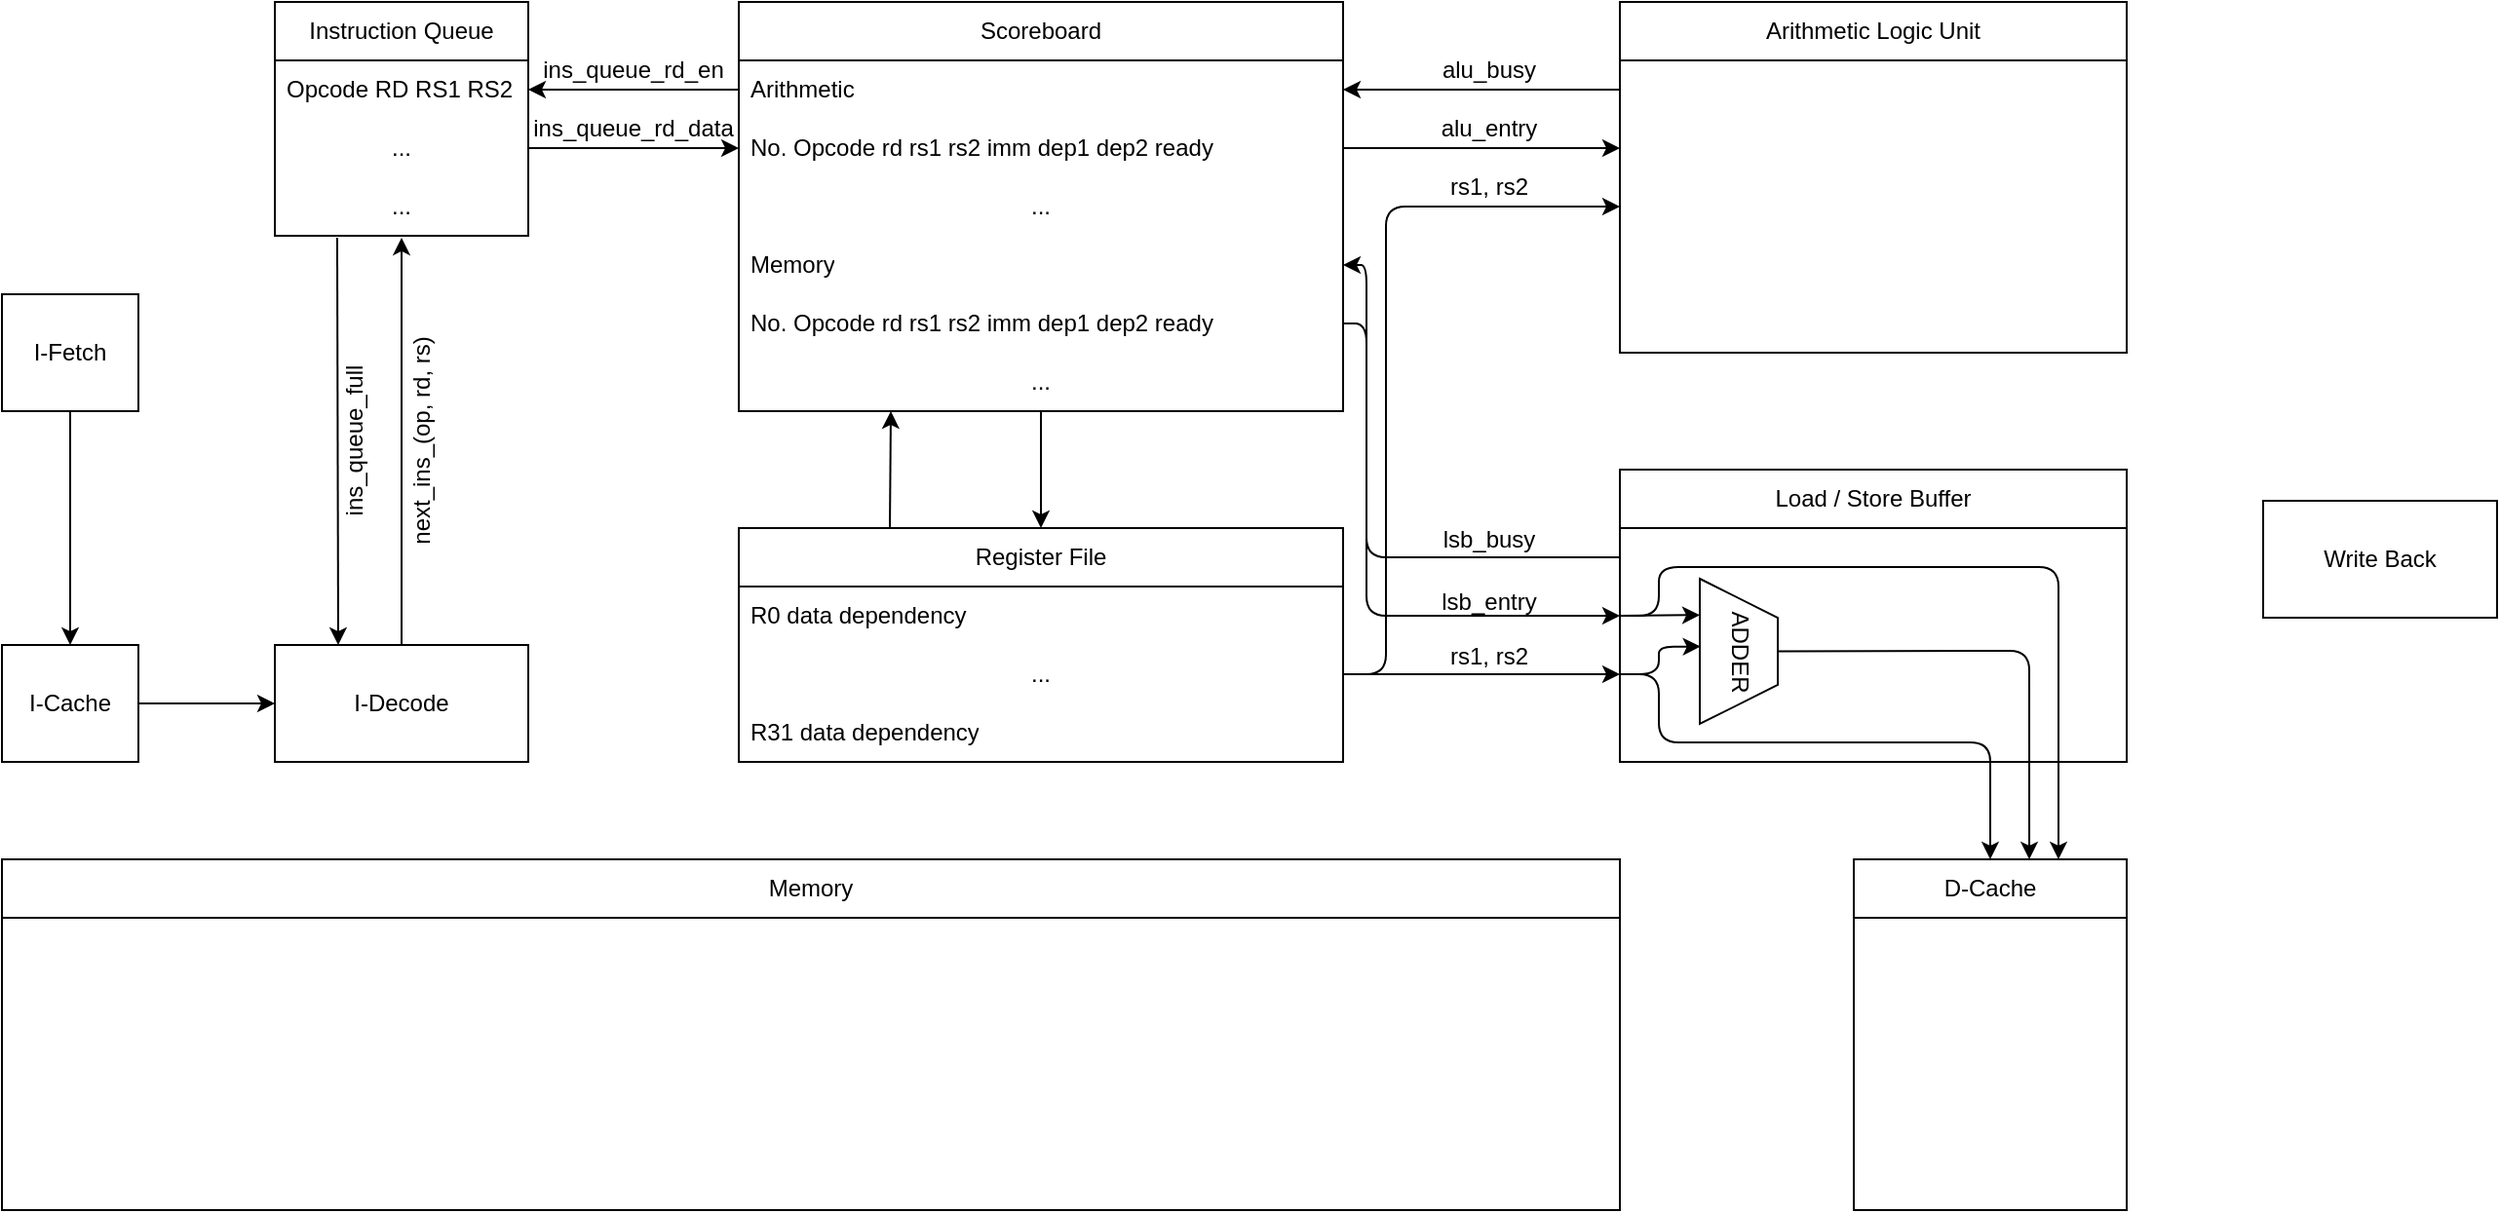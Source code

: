 <mxfile>
    <diagram id="zL3fWac6nMdxVnmGJCjV" name="Page-1">
        <mxGraphModel dx="1471" dy="751" grid="1" gridSize="10" guides="1" tooltips="1" connect="1" arrows="1" fold="1" page="1" pageScale="1" pageWidth="1654" pageHeight="1169" math="0" shadow="0">
            <root>
                <mxCell id="0"/>
                <mxCell id="1" parent="0"/>
                <mxCell id="86" value="ins_queue_full" style="text;html=1;strokeColor=none;fillColor=none;align=center;verticalAlign=middle;whiteSpace=wrap;rounded=0;rotation=-90;" vertex="1" parent="1">
                    <mxGeometry x="181" y="430" width="60" height="30" as="geometry"/>
                </mxCell>
                <mxCell id="5" value="" style="edgeStyle=none;html=1;" edge="1" parent="1" source="2" target="4">
                    <mxGeometry relative="1" as="geometry"/>
                </mxCell>
                <mxCell id="2" value="I-Fetch" style="whiteSpace=wrap;html=1;" vertex="1" parent="1">
                    <mxGeometry x="30" y="370" width="70" height="60" as="geometry"/>
                </mxCell>
                <mxCell id="7" value="" style="edgeStyle=none;html=1;" edge="1" parent="1" source="4" target="6">
                    <mxGeometry relative="1" as="geometry"/>
                </mxCell>
                <mxCell id="4" value="I-Cache" style="whiteSpace=wrap;html=1;" vertex="1" parent="1">
                    <mxGeometry x="30" y="550" width="70" height="60" as="geometry"/>
                </mxCell>
                <mxCell id="82" style="edgeStyle=none;html=1;exitX=0.5;exitY=0;exitDx=0;exitDy=0;entryX=0.5;entryY=1.033;entryDx=0;entryDy=0;entryPerimeter=0;enumerate=0;enumerateValue=3;comic=0;orthogonal=0;" edge="1" parent="1" source="6" target="81">
                    <mxGeometry relative="1" as="geometry">
                        <Array as="points"/>
                    </mxGeometry>
                </mxCell>
                <mxCell id="6" value="I-Decode" style="whiteSpace=wrap;html=1;" vertex="1" parent="1">
                    <mxGeometry x="170" y="550" width="130" height="60" as="geometry"/>
                </mxCell>
                <mxCell id="78" value="Instruction Queue" style="swimlane;fontStyle=0;childLayout=stackLayout;horizontal=1;startSize=30;horizontalStack=0;resizeParent=1;resizeParentMax=0;resizeLast=0;collapsible=1;marginBottom=0;whiteSpace=wrap;html=1;" vertex="1" parent="1">
                    <mxGeometry x="170" y="220" width="130" height="120" as="geometry"/>
                </mxCell>
                <mxCell id="79" value="Opcode RD RS1 RS2" style="text;strokeColor=none;fillColor=none;align=left;verticalAlign=middle;spacingLeft=4;spacingRight=4;overflow=hidden;points=[[0,0.5],[1,0.5]];portConstraint=eastwest;rotatable=0;whiteSpace=wrap;html=1;" vertex="1" parent="78">
                    <mxGeometry y="30" width="130" height="30" as="geometry"/>
                </mxCell>
                <mxCell id="80" value="..." style="text;strokeColor=none;fillColor=none;align=center;verticalAlign=middle;spacingLeft=4;spacingRight=4;overflow=hidden;points=[[0,0.5],[1,0.5]];portConstraint=eastwest;rotatable=0;whiteSpace=wrap;html=1;" vertex="1" parent="78">
                    <mxGeometry y="60" width="130" height="30" as="geometry"/>
                </mxCell>
                <mxCell id="81" value="..." style="text;strokeColor=none;fillColor=none;align=center;verticalAlign=middle;spacingLeft=4;spacingRight=4;overflow=hidden;points=[[0,0.5],[1,0.5]];portConstraint=eastwest;rotatable=0;whiteSpace=wrap;html=1;" vertex="1" parent="78">
                    <mxGeometry y="90" width="130" height="30" as="geometry"/>
                </mxCell>
                <mxCell id="85" value="" style="endArrow=classic;html=1;comic=0;entryX=0.25;entryY=0;entryDx=0;entryDy=0;exitX=0.246;exitY=1.033;exitDx=0;exitDy=0;exitPerimeter=0;" edge="1" parent="1" source="81" target="6">
                    <mxGeometry width="50" height="50" relative="1" as="geometry">
                        <mxPoint x="203" y="400" as="sourcePoint"/>
                        <mxPoint x="240" y="483" as="targetPoint"/>
                        <Array as="points"/>
                    </mxGeometry>
                </mxCell>
                <mxCell id="90" value="next_ins_(op, rd, rs)" style="text;html=1;strokeColor=none;fillColor=none;align=center;verticalAlign=middle;whiteSpace=wrap;rounded=0;rotation=-90;" vertex="1" parent="1">
                    <mxGeometry x="191" y="430" width="109" height="30" as="geometry"/>
                </mxCell>
                <mxCell id="134" value="" style="edgeStyle=none;comic=0;html=1;entryX=0.5;entryY=0;entryDx=0;entryDy=0;" edge="1" parent="1" source="115" target="129">
                    <mxGeometry relative="1" as="geometry"/>
                </mxCell>
                <mxCell id="115" value="Scoreboard" style="swimlane;fontStyle=0;childLayout=stackLayout;horizontal=1;startSize=30;horizontalStack=0;resizeParent=1;resizeParentMax=0;resizeLast=0;collapsible=1;marginBottom=0;whiteSpace=wrap;html=1;" vertex="1" parent="1">
                    <mxGeometry x="408" y="220" width="310" height="210" as="geometry"/>
                </mxCell>
                <mxCell id="116" value="Arithmetic" style="text;strokeColor=none;fillColor=none;align=left;verticalAlign=middle;spacingLeft=4;spacingRight=4;overflow=hidden;points=[[0,0.5],[1,0.5]];portConstraint=eastwest;rotatable=0;whiteSpace=wrap;html=1;" vertex="1" parent="115">
                    <mxGeometry y="30" width="310" height="30" as="geometry"/>
                </mxCell>
                <mxCell id="117" value="No. Opcode rd rs1 rs2 imm dep1 dep2 ready&amp;nbsp;" style="text;strokeColor=none;fillColor=none;align=left;verticalAlign=middle;spacingLeft=4;spacingRight=4;overflow=hidden;points=[[0,0.5],[1,0.5]];portConstraint=eastwest;rotatable=0;whiteSpace=wrap;html=1;" vertex="1" parent="115">
                    <mxGeometry y="60" width="310" height="30" as="geometry"/>
                </mxCell>
                <mxCell id="120" value="..." style="text;strokeColor=none;fillColor=none;align=center;verticalAlign=middle;spacingLeft=4;spacingRight=4;overflow=hidden;points=[[0,0.5],[1,0.5]];portConstraint=eastwest;rotatable=0;whiteSpace=wrap;html=1;" vertex="1" parent="115">
                    <mxGeometry y="90" width="310" height="30" as="geometry"/>
                </mxCell>
                <mxCell id="121" value="Memory" style="text;strokeColor=none;fillColor=none;align=left;verticalAlign=middle;spacingLeft=4;spacingRight=4;overflow=hidden;points=[[0,0.5],[1,0.5]];portConstraint=eastwest;rotatable=0;whiteSpace=wrap;html=1;" vertex="1" parent="115">
                    <mxGeometry y="120" width="310" height="30" as="geometry"/>
                </mxCell>
                <mxCell id="122" value="&lt;span style=&quot;&quot;&gt;No. Opcode rd rs1 rs2 imm dep1 dep2 ready&amp;nbsp;&lt;/span&gt;" style="text;strokeColor=none;fillColor=none;align=left;verticalAlign=middle;spacingLeft=4;spacingRight=4;overflow=hidden;points=[[0,0.5],[1,0.5]];portConstraint=eastwest;rotatable=0;whiteSpace=wrap;html=1;" vertex="1" parent="115">
                    <mxGeometry y="150" width="310" height="30" as="geometry"/>
                </mxCell>
                <mxCell id="118" value="..." style="text;strokeColor=none;fillColor=none;align=center;verticalAlign=middle;spacingLeft=4;spacingRight=4;overflow=hidden;points=[[0,0.5],[1,0.5]];portConstraint=eastwest;rotatable=0;whiteSpace=wrap;html=1;" vertex="1" parent="115">
                    <mxGeometry y="180" width="310" height="30" as="geometry"/>
                </mxCell>
                <mxCell id="124" style="edgeStyle=none;comic=0;html=1;exitX=0;exitY=0.5;exitDx=0;exitDy=0;entryX=1;entryY=0.5;entryDx=0;entryDy=0;" edge="1" parent="1" source="116" target="79">
                    <mxGeometry relative="1" as="geometry"/>
                </mxCell>
                <mxCell id="125" value="ins_queue_rd_en" style="text;html=1;strokeColor=none;fillColor=none;align=center;verticalAlign=middle;whiteSpace=wrap;rounded=0;" vertex="1" parent="1">
                    <mxGeometry x="324" y="240" width="60" height="30" as="geometry"/>
                </mxCell>
                <mxCell id="126" style="edgeStyle=none;comic=0;html=1;exitX=1;exitY=0.5;exitDx=0;exitDy=0;entryX=0;entryY=0.5;entryDx=0;entryDy=0;" edge="1" parent="1" source="80" target="117">
                    <mxGeometry relative="1" as="geometry"/>
                </mxCell>
                <mxCell id="127" value="ins_queue_rd_data" style="text;html=1;strokeColor=none;fillColor=none;align=center;verticalAlign=middle;whiteSpace=wrap;rounded=0;" vertex="1" parent="1">
                    <mxGeometry x="324" y="270" width="60" height="30" as="geometry"/>
                </mxCell>
                <mxCell id="133" style="edgeStyle=none;comic=0;html=1;exitX=0.25;exitY=0;exitDx=0;exitDy=0;" edge="1" parent="1" source="129">
                    <mxGeometry relative="1" as="geometry">
                        <mxPoint x="486" y="430" as="targetPoint"/>
                    </mxGeometry>
                </mxCell>
                <mxCell id="129" value="Register File" style="swimlane;fontStyle=0;childLayout=stackLayout;horizontal=1;startSize=30;horizontalStack=0;resizeParent=1;resizeParentMax=0;resizeLast=0;collapsible=1;marginBottom=0;whiteSpace=wrap;html=1;" vertex="1" parent="1">
                    <mxGeometry x="408" y="490" width="310" height="120" as="geometry"/>
                </mxCell>
                <mxCell id="130" value="R0 data dependency" style="text;strokeColor=none;fillColor=none;align=left;verticalAlign=middle;spacingLeft=4;spacingRight=4;overflow=hidden;points=[[0,0.5],[1,0.5]];portConstraint=eastwest;rotatable=0;whiteSpace=wrap;html=1;" vertex="1" parent="129">
                    <mxGeometry y="30" width="310" height="30" as="geometry"/>
                </mxCell>
                <mxCell id="131" value="..." style="text;strokeColor=none;fillColor=none;align=center;verticalAlign=middle;spacingLeft=4;spacingRight=4;overflow=hidden;points=[[0,0.5],[1,0.5]];portConstraint=eastwest;rotatable=0;whiteSpace=wrap;html=1;" vertex="1" parent="129">
                    <mxGeometry y="60" width="310" height="30" as="geometry"/>
                </mxCell>
                <mxCell id="132" value="R31 data dependency" style="text;strokeColor=none;fillColor=none;align=left;verticalAlign=middle;spacingLeft=4;spacingRight=4;overflow=hidden;points=[[0,0.5],[1,0.5]];portConstraint=eastwest;rotatable=0;whiteSpace=wrap;html=1;" vertex="1" parent="129">
                    <mxGeometry y="90" width="310" height="30" as="geometry"/>
                </mxCell>
                <mxCell id="136" value="Arithmetic Logic Unit" style="swimlane;fontStyle=0;childLayout=stackLayout;horizontal=1;startSize=30;horizontalStack=0;resizeParent=1;resizeParentMax=0;resizeLast=0;collapsible=1;marginBottom=0;whiteSpace=wrap;html=1;" vertex="1" parent="1">
                    <mxGeometry x="860" y="220" width="260" height="180" as="geometry"/>
                </mxCell>
                <mxCell id="148" style="text;strokeColor=none;fillColor=none;align=left;verticalAlign=middle;spacingLeft=4;spacingRight=4;overflow=hidden;points=[[0,0.5],[1,0.5]];portConstraint=eastwest;rotatable=0;whiteSpace=wrap;html=1;" vertex="1" parent="136">
                    <mxGeometry y="30" width="260" height="30" as="geometry"/>
                </mxCell>
                <mxCell id="147" style="text;strokeColor=none;fillColor=none;align=left;verticalAlign=middle;spacingLeft=4;spacingRight=4;overflow=hidden;points=[[0,0.5],[1,0.5]];portConstraint=eastwest;rotatable=0;whiteSpace=wrap;html=1;" vertex="1" parent="136">
                    <mxGeometry y="60" width="260" height="30" as="geometry"/>
                </mxCell>
                <mxCell id="144" style="text;strokeColor=none;fillColor=none;align=left;verticalAlign=middle;spacingLeft=4;spacingRight=4;overflow=hidden;points=[[0,0.5],[1,0.5]];portConstraint=eastwest;rotatable=0;whiteSpace=wrap;html=1;" vertex="1" parent="136">
                    <mxGeometry y="90" width="260" height="30" as="geometry"/>
                </mxCell>
                <mxCell id="143" style="text;strokeColor=none;fillColor=none;align=left;verticalAlign=middle;spacingLeft=4;spacingRight=4;overflow=hidden;points=[[0,0.5],[1,0.5]];portConstraint=eastwest;rotatable=0;whiteSpace=wrap;html=1;" vertex="1" parent="136">
                    <mxGeometry y="120" width="260" height="30" as="geometry"/>
                </mxCell>
                <mxCell id="140" style="text;strokeColor=none;fillColor=none;align=left;verticalAlign=middle;spacingLeft=4;spacingRight=4;overflow=hidden;points=[[0,0.5],[1,0.5]];portConstraint=eastwest;rotatable=0;whiteSpace=wrap;html=1;" vertex="1" parent="136">
                    <mxGeometry y="150" width="260" height="30" as="geometry"/>
                </mxCell>
                <mxCell id="149" style="edgeStyle=none;comic=0;html=1;exitX=0;exitY=0.5;exitDx=0;exitDy=0;entryX=1;entryY=0.5;entryDx=0;entryDy=0;" edge="1" parent="1" source="148" target="116">
                    <mxGeometry relative="1" as="geometry"/>
                </mxCell>
                <mxCell id="151" value="alu_busy" style="text;html=1;strokeColor=none;fillColor=none;align=center;verticalAlign=middle;whiteSpace=wrap;rounded=0;" vertex="1" parent="1">
                    <mxGeometry x="763" y="235" width="60" height="40" as="geometry"/>
                </mxCell>
                <mxCell id="152" value="" style="endArrow=classic;html=1;comic=0;exitX=1;exitY=0.5;exitDx=0;exitDy=0;entryX=0;entryY=0.5;entryDx=0;entryDy=0;" edge="1" parent="1" source="117" target="147">
                    <mxGeometry width="50" height="50" relative="1" as="geometry">
                        <mxPoint x="690" y="240" as="sourcePoint"/>
                        <mxPoint x="740" y="190" as="targetPoint"/>
                    </mxGeometry>
                </mxCell>
                <mxCell id="153" value="alu_entry" style="text;html=1;strokeColor=none;fillColor=none;align=center;verticalAlign=middle;whiteSpace=wrap;rounded=0;" vertex="1" parent="1">
                    <mxGeometry x="763" y="265" width="60" height="40" as="geometry"/>
                </mxCell>
                <mxCell id="154" value="" style="endArrow=classic;html=1;comic=0;exitX=1;exitY=0.5;exitDx=0;exitDy=0;entryX=0;entryY=0.5;entryDx=0;entryDy=0;strokeWidth=1;" edge="1" parent="1" source="131" target="144">
                    <mxGeometry width="50" height="50" relative="1" as="geometry">
                        <mxPoint x="640" y="540" as="sourcePoint"/>
                        <mxPoint x="790" y="565" as="targetPoint"/>
                        <Array as="points">
                            <mxPoint x="740" y="565"/>
                            <mxPoint x="740" y="325"/>
                        </Array>
                    </mxGeometry>
                </mxCell>
                <mxCell id="156" value="rs1, rs2" style="text;html=1;strokeColor=none;fillColor=none;align=center;verticalAlign=middle;whiteSpace=wrap;rounded=0;" vertex="1" parent="1">
                    <mxGeometry x="763" y="295" width="60" height="40" as="geometry"/>
                </mxCell>
                <mxCell id="157" value="Load / Store Buffer" style="swimlane;fontStyle=0;childLayout=stackLayout;horizontal=1;startSize=30;horizontalStack=0;resizeParent=1;resizeParentMax=0;resizeLast=0;collapsible=1;marginBottom=0;whiteSpace=wrap;html=1;" vertex="1" parent="1">
                    <mxGeometry x="860" y="460" width="260" height="150" as="geometry"/>
                </mxCell>
                <mxCell id="158" style="text;strokeColor=none;fillColor=none;align=left;verticalAlign=middle;spacingLeft=4;spacingRight=4;overflow=hidden;points=[[0,0.5],[1,0.5]];portConstraint=eastwest;rotatable=0;whiteSpace=wrap;html=1;" vertex="1" parent="157">
                    <mxGeometry y="30" width="260" height="30" as="geometry"/>
                </mxCell>
                <mxCell id="159" style="text;strokeColor=none;fillColor=none;align=left;verticalAlign=middle;spacingLeft=4;spacingRight=4;overflow=hidden;points=[[0,0.5],[1,0.5]];portConstraint=eastwest;rotatable=0;whiteSpace=wrap;html=1;" vertex="1" parent="157">
                    <mxGeometry y="60" width="260" height="30" as="geometry"/>
                </mxCell>
                <mxCell id="160" style="text;strokeColor=none;fillColor=none;align=left;verticalAlign=middle;spacingLeft=4;spacingRight=4;overflow=hidden;points=[[0,0.5],[1,0.5]];portConstraint=eastwest;rotatable=0;whiteSpace=wrap;html=1;" vertex="1" parent="157">
                    <mxGeometry y="90" width="260" height="30" as="geometry"/>
                </mxCell>
                <mxCell id="161" style="text;strokeColor=none;fillColor=none;align=left;verticalAlign=middle;spacingLeft=4;spacingRight=4;overflow=hidden;points=[[0,0.5],[1,0.5]];portConstraint=eastwest;rotatable=0;whiteSpace=wrap;html=1;" vertex="1" parent="157">
                    <mxGeometry y="120" width="260" height="30" as="geometry"/>
                </mxCell>
                <mxCell id="196" value="" style="endArrow=classic;html=1;comic=0;strokeWidth=1;exitX=0;exitY=0.5;exitDx=0;exitDy=0;entryX=0.159;entryY=0.027;entryDx=0;entryDy=0;entryPerimeter=0;" edge="1" parent="157" source="160" target="160">
                    <mxGeometry width="50" height="50" relative="1" as="geometry">
                        <mxPoint x="-100" y="50" as="sourcePoint"/>
                        <mxPoint x="-50" as="targetPoint"/>
                        <Array as="points">
                            <mxPoint x="20" y="105"/>
                            <mxPoint x="20" y="91"/>
                        </Array>
                    </mxGeometry>
                </mxCell>
                <mxCell id="169" value="" style="endArrow=classic;html=1;comic=0;strokeWidth=1;exitX=1;exitY=0.5;exitDx=0;exitDy=0;entryX=0;entryY=0.5;entryDx=0;entryDy=0;" edge="1" parent="1" source="122" target="159">
                    <mxGeometry width="50" height="50" relative="1" as="geometry">
                        <mxPoint x="773" y="480" as="sourcePoint"/>
                        <mxPoint x="823" y="430" as="targetPoint"/>
                        <Array as="points">
                            <mxPoint x="730" y="385"/>
                            <mxPoint x="730" y="535"/>
                        </Array>
                    </mxGeometry>
                </mxCell>
                <mxCell id="171" value="" style="endArrow=classic;html=1;comic=0;strokeWidth=1;exitX=0;exitY=0.5;exitDx=0;exitDy=0;entryX=1;entryY=0.5;entryDx=0;entryDy=0;" edge="1" parent="1" source="158" target="121">
                    <mxGeometry width="50" height="50" relative="1" as="geometry">
                        <mxPoint x="860" y="450" as="sourcePoint"/>
                        <mxPoint x="790" y="400" as="targetPoint"/>
                        <Array as="points">
                            <mxPoint x="730" y="505"/>
                            <mxPoint x="730" y="355"/>
                        </Array>
                    </mxGeometry>
                </mxCell>
                <mxCell id="172" value="lsb_busy" style="text;html=1;strokeColor=none;fillColor=none;align=center;verticalAlign=middle;whiteSpace=wrap;rounded=0;" vertex="1" parent="1">
                    <mxGeometry x="763" y="476" width="60" height="40" as="geometry"/>
                </mxCell>
                <mxCell id="173" value="lsb_entry" style="text;html=1;strokeColor=none;fillColor=none;align=center;verticalAlign=middle;whiteSpace=wrap;rounded=0;" vertex="1" parent="1">
                    <mxGeometry x="763" y="508" width="60" height="40" as="geometry"/>
                </mxCell>
                <mxCell id="175" value="" style="endArrow=classic;html=1;comic=0;strokeWidth=1;exitX=1;exitY=0.5;exitDx=0;exitDy=0;" edge="1" parent="1" source="131">
                    <mxGeometry width="50" height="50" relative="1" as="geometry">
                        <mxPoint x="800" y="580" as="sourcePoint"/>
                        <mxPoint x="860" y="565" as="targetPoint"/>
                    </mxGeometry>
                </mxCell>
                <mxCell id="176" value="rs1, rs2" style="text;html=1;strokeColor=none;fillColor=none;align=center;verticalAlign=middle;whiteSpace=wrap;rounded=0;" vertex="1" parent="1">
                    <mxGeometry x="763" y="536" width="60" height="40" as="geometry"/>
                </mxCell>
                <mxCell id="178" value="D-Cache" style="swimlane;fontStyle=0;childLayout=stackLayout;horizontal=1;startSize=30;horizontalStack=0;resizeParent=1;resizeParentMax=0;resizeLast=0;collapsible=1;marginBottom=0;whiteSpace=wrap;html=1;" vertex="1" parent="1">
                    <mxGeometry x="980" y="660" width="140" height="180" as="geometry"/>
                </mxCell>
                <mxCell id="179" style="text;strokeColor=none;fillColor=none;align=left;verticalAlign=middle;spacingLeft=4;spacingRight=4;overflow=hidden;points=[[0,0.5],[1,0.5]];portConstraint=eastwest;rotatable=0;whiteSpace=wrap;html=1;" vertex="1" parent="178">
                    <mxGeometry y="30" width="140" height="30" as="geometry"/>
                </mxCell>
                <mxCell id="180" style="text;strokeColor=none;fillColor=none;align=left;verticalAlign=middle;spacingLeft=4;spacingRight=4;overflow=hidden;points=[[0,0.5],[1,0.5]];portConstraint=eastwest;rotatable=0;whiteSpace=wrap;html=1;" vertex="1" parent="178">
                    <mxGeometry y="60" width="140" height="30" as="geometry"/>
                </mxCell>
                <mxCell id="181" style="text;strokeColor=none;fillColor=none;align=left;verticalAlign=middle;spacingLeft=4;spacingRight=4;overflow=hidden;points=[[0,0.5],[1,0.5]];portConstraint=eastwest;rotatable=0;whiteSpace=wrap;html=1;" vertex="1" parent="178">
                    <mxGeometry y="90" width="140" height="30" as="geometry"/>
                </mxCell>
                <mxCell id="182" style="text;strokeColor=none;fillColor=none;align=left;verticalAlign=middle;spacingLeft=4;spacingRight=4;overflow=hidden;points=[[0,0.5],[1,0.5]];portConstraint=eastwest;rotatable=0;whiteSpace=wrap;html=1;" vertex="1" parent="178">
                    <mxGeometry y="120" width="140" height="30" as="geometry"/>
                </mxCell>
                <mxCell id="183" style="text;strokeColor=none;fillColor=none;align=left;verticalAlign=middle;spacingLeft=4;spacingRight=4;overflow=hidden;points=[[0,0.5],[1,0.5]];portConstraint=eastwest;rotatable=0;whiteSpace=wrap;html=1;" vertex="1" parent="178">
                    <mxGeometry y="150" width="140" height="30" as="geometry"/>
                </mxCell>
                <mxCell id="184" value="Memory" style="swimlane;fontStyle=0;childLayout=stackLayout;horizontal=1;startSize=30;horizontalStack=0;resizeParent=1;resizeParentMax=0;resizeLast=0;collapsible=1;marginBottom=0;whiteSpace=wrap;html=1;" vertex="1" parent="1">
                    <mxGeometry x="30" y="660" width="830" height="180" as="geometry"/>
                </mxCell>
                <mxCell id="185" style="text;strokeColor=none;fillColor=none;align=left;verticalAlign=middle;spacingLeft=4;spacingRight=4;overflow=hidden;points=[[0,0.5],[1,0.5]];portConstraint=eastwest;rotatable=0;whiteSpace=wrap;html=1;" vertex="1" parent="184">
                    <mxGeometry y="30" width="830" height="30" as="geometry"/>
                </mxCell>
                <mxCell id="186" style="text;strokeColor=none;fillColor=none;align=left;verticalAlign=middle;spacingLeft=4;spacingRight=4;overflow=hidden;points=[[0,0.5],[1,0.5]];portConstraint=eastwest;rotatable=0;whiteSpace=wrap;html=1;" vertex="1" parent="184">
                    <mxGeometry y="60" width="830" height="30" as="geometry"/>
                </mxCell>
                <mxCell id="187" style="text;strokeColor=none;fillColor=none;align=left;verticalAlign=middle;spacingLeft=4;spacingRight=4;overflow=hidden;points=[[0,0.5],[1,0.5]];portConstraint=eastwest;rotatable=0;whiteSpace=wrap;html=1;" vertex="1" parent="184">
                    <mxGeometry y="90" width="830" height="30" as="geometry"/>
                </mxCell>
                <mxCell id="188" style="text;strokeColor=none;fillColor=none;align=left;verticalAlign=middle;spacingLeft=4;spacingRight=4;overflow=hidden;points=[[0,0.5],[1,0.5]];portConstraint=eastwest;rotatable=0;whiteSpace=wrap;html=1;" vertex="1" parent="184">
                    <mxGeometry y="120" width="830" height="30" as="geometry"/>
                </mxCell>
                <mxCell id="189" style="text;strokeColor=none;fillColor=none;align=left;verticalAlign=middle;spacingLeft=4;spacingRight=4;overflow=hidden;points=[[0,0.5],[1,0.5]];portConstraint=eastwest;rotatable=0;whiteSpace=wrap;html=1;" vertex="1" parent="184">
                    <mxGeometry y="150" width="830" height="30" as="geometry"/>
                </mxCell>
                <mxCell id="191" value="ADDER" style="shape=trapezoid;perimeter=trapezoidPerimeter;whiteSpace=wrap;html=1;fixedSize=1;rotation=90;" vertex="1" parent="1">
                    <mxGeometry x="883.75" y="533.25" width="74.5" height="40" as="geometry"/>
                </mxCell>
                <mxCell id="192" value="" style="endArrow=classic;html=1;comic=0;strokeWidth=1;exitX=0;exitY=0.5;exitDx=0;exitDy=0;entryX=0.75;entryY=0;entryDx=0;entryDy=0;" edge="1" parent="1" source="159" target="178">
                    <mxGeometry width="50" height="50" relative="1" as="geometry">
                        <mxPoint x="760" y="640" as="sourcePoint"/>
                        <mxPoint x="810" y="590" as="targetPoint"/>
                        <Array as="points">
                            <mxPoint x="880" y="535"/>
                            <mxPoint x="880" y="510"/>
                            <mxPoint x="1085" y="510"/>
                        </Array>
                    </mxGeometry>
                </mxCell>
                <mxCell id="197" value="" style="endArrow=classic;html=1;comic=0;strokeWidth=1;exitX=0;exitY=0.5;exitDx=0;exitDy=0;entryX=0.5;entryY=0;entryDx=0;entryDy=0;" edge="1" parent="1" source="160" target="178">
                    <mxGeometry width="50" height="50" relative="1" as="geometry">
                        <mxPoint x="760" y="510" as="sourcePoint"/>
                        <mxPoint x="810" y="460" as="targetPoint"/>
                        <Array as="points">
                            <mxPoint x="880" y="565"/>
                            <mxPoint x="880" y="600"/>
                            <mxPoint x="1050" y="600"/>
                        </Array>
                    </mxGeometry>
                </mxCell>
                <mxCell id="198" value="" style="endArrow=classic;html=1;comic=0;strokeWidth=1;exitX=0;exitY=0.5;exitDx=0;exitDy=0;entryX=0.25;entryY=1;entryDx=0;entryDy=0;" edge="1" parent="1" source="159" target="191">
                    <mxGeometry width="50" height="50" relative="1" as="geometry">
                        <mxPoint x="760" y="510" as="sourcePoint"/>
                        <mxPoint x="810" y="460" as="targetPoint"/>
                    </mxGeometry>
                </mxCell>
                <mxCell id="200" value="" style="endArrow=classic;html=1;comic=0;strokeWidth=1;exitX=0.5;exitY=0;exitDx=0;exitDy=0;entryX=0.643;entryY=0;entryDx=0;entryDy=0;entryPerimeter=0;" edge="1" parent="1" source="191" target="178">
                    <mxGeometry width="50" height="50" relative="1" as="geometry">
                        <mxPoint x="760" y="510" as="sourcePoint"/>
                        <mxPoint x="810" y="460" as="targetPoint"/>
                        <Array as="points">
                            <mxPoint x="1070" y="553"/>
                        </Array>
                    </mxGeometry>
                </mxCell>
                <mxCell id="203" value="Write Back" style="rounded=0;whiteSpace=wrap;html=1;" vertex="1" parent="1">
                    <mxGeometry x="1190" y="476" width="120" height="60" as="geometry"/>
                </mxCell>
            </root>
        </mxGraphModel>
    </diagram>
</mxfile>